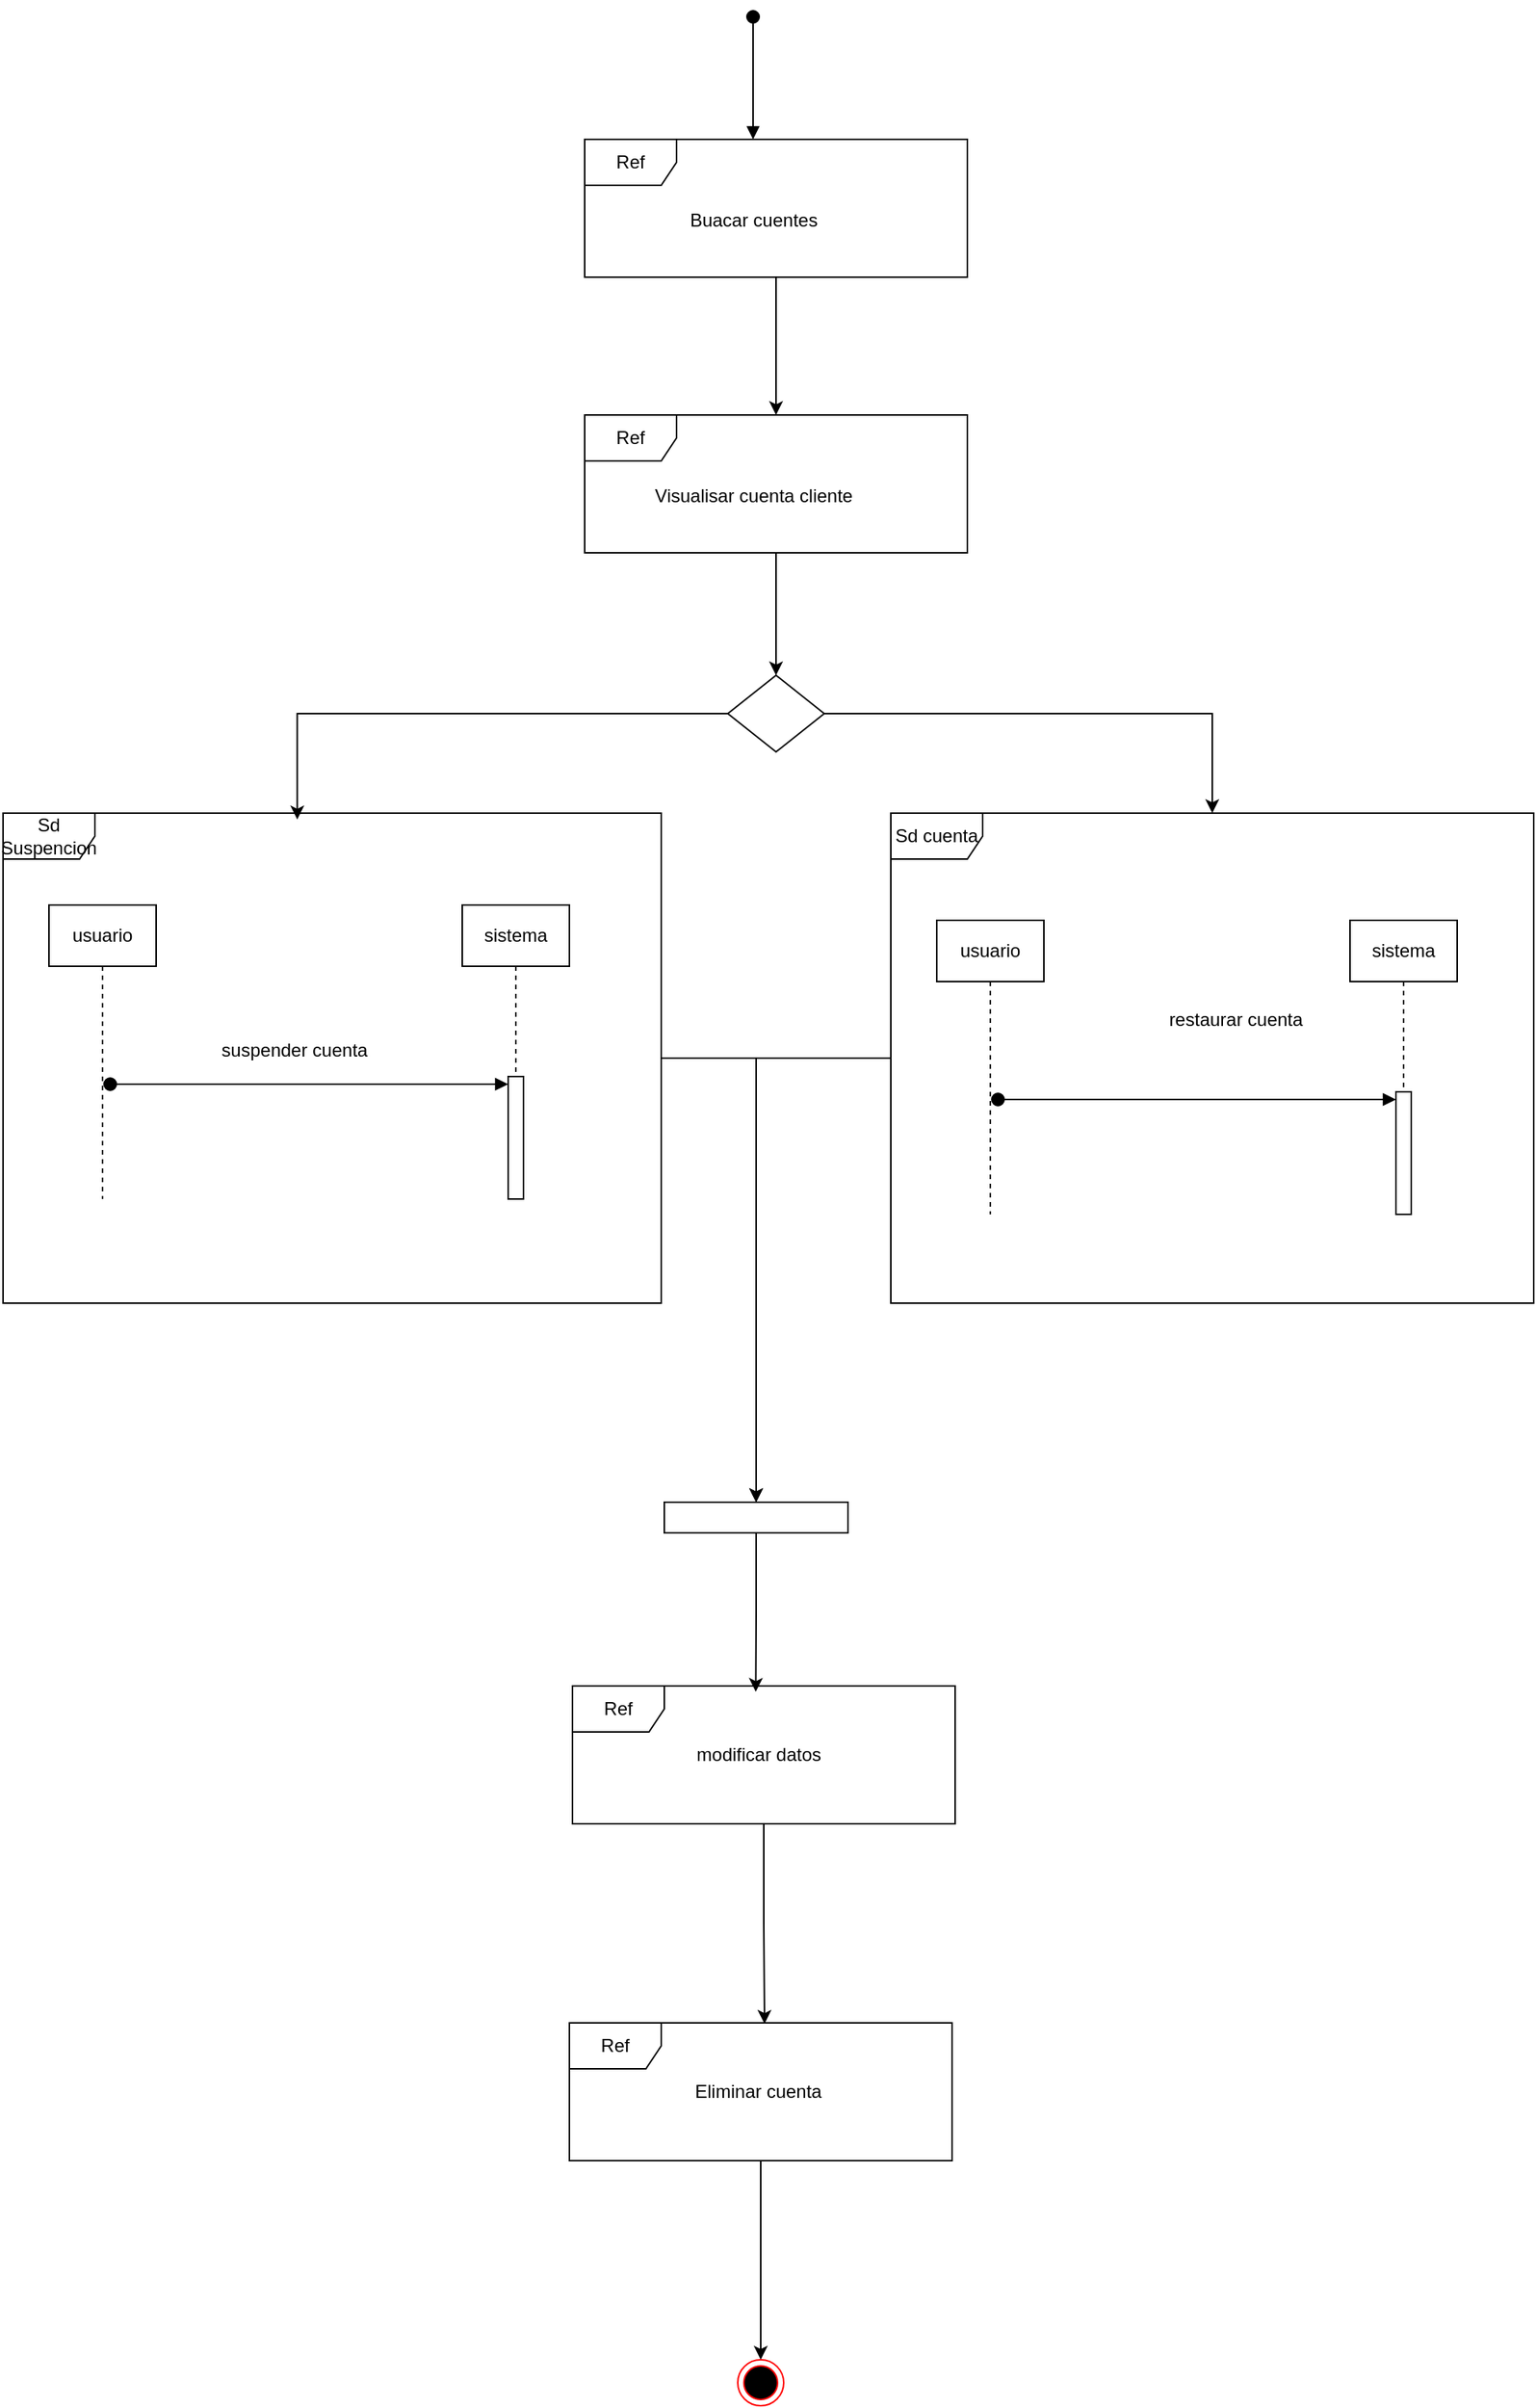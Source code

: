 <mxfile version="28.0.6">
  <diagram name="Página-1" id="Kd77JW-Z16NpSUiQV5Jw">
    <mxGraphModel grid="1" page="1" gridSize="10" guides="1" tooltips="1" connect="1" arrows="1" fold="1" pageScale="1" pageWidth="827" pageHeight="1169" math="0" shadow="0">
      <root>
        <mxCell id="0" />
        <mxCell id="1" parent="0" />
        <mxCell id="jTYy7DQ-jheGO0qsx20p-1" value="" style="html=1;verticalAlign=bottom;startArrow=oval;startFill=1;endArrow=block;startSize=8;curved=0;rounded=0;" edge="1" parent="1">
          <mxGeometry width="60" relative="1" as="geometry">
            <mxPoint x="570" y="130" as="sourcePoint" />
            <mxPoint x="570" y="210" as="targetPoint" />
          </mxGeometry>
        </mxCell>
        <mxCell id="jTYy7DQ-jheGO0qsx20p-2" style="edgeStyle=orthogonalEdgeStyle;rounded=0;orthogonalLoop=1;jettySize=auto;html=1;" edge="1" parent="1" source="jTYy7DQ-jheGO0qsx20p-3" target="jTYy7DQ-jheGO0qsx20p-6">
          <mxGeometry relative="1" as="geometry" />
        </mxCell>
        <mxCell id="jTYy7DQ-jheGO0qsx20p-3" value="Ref" style="shape=umlFrame;whiteSpace=wrap;html=1;pointerEvents=0;" vertex="1" parent="1">
          <mxGeometry x="460" y="210" width="250" height="90" as="geometry" />
        </mxCell>
        <mxCell id="jTYy7DQ-jheGO0qsx20p-4" value="Buacar cuentes" style="text;html=1;align=center;verticalAlign=middle;resizable=0;points=[];autosize=1;strokeColor=none;fillColor=none;" vertex="1" parent="1">
          <mxGeometry x="515" y="248" width="110" height="30" as="geometry" />
        </mxCell>
        <mxCell id="jTYy7DQ-jheGO0qsx20p-5" style="edgeStyle=orthogonalEdgeStyle;rounded=0;orthogonalLoop=1;jettySize=auto;html=1;" edge="1" parent="1" source="jTYy7DQ-jheGO0qsx20p-6" target="jTYy7DQ-jheGO0qsx20p-9">
          <mxGeometry relative="1" as="geometry" />
        </mxCell>
        <mxCell id="jTYy7DQ-jheGO0qsx20p-6" value="Ref" style="shape=umlFrame;whiteSpace=wrap;html=1;pointerEvents=0;" vertex="1" parent="1">
          <mxGeometry x="460" y="390" width="250" height="90" as="geometry" />
        </mxCell>
        <mxCell id="jTYy7DQ-jheGO0qsx20p-7" value="Visualisar cuenta cliente" style="text;html=1;align=center;verticalAlign=middle;resizable=0;points=[];autosize=1;strokeColor=none;fillColor=none;" vertex="1" parent="1">
          <mxGeometry x="495" y="428" width="150" height="30" as="geometry" />
        </mxCell>
        <mxCell id="jTYy7DQ-jheGO0qsx20p-8" style="edgeStyle=orthogonalEdgeStyle;rounded=0;orthogonalLoop=1;jettySize=auto;html=1;" edge="1" parent="1" source="jTYy7DQ-jheGO0qsx20p-9" target="jTYy7DQ-jheGO0qsx20p-14">
          <mxGeometry relative="1" as="geometry" />
        </mxCell>
        <mxCell id="jTYy7DQ-jheGO0qsx20p-9" value="" style="rhombus;whiteSpace=wrap;html=1;" vertex="1" parent="1">
          <mxGeometry x="553.5" y="560" width="63" height="50" as="geometry" />
        </mxCell>
        <mxCell id="jTYy7DQ-jheGO0qsx20p-10" style="edgeStyle=orthogonalEdgeStyle;rounded=0;orthogonalLoop=1;jettySize=auto;html=1;" edge="1" parent="1" source="jTYy7DQ-jheGO0qsx20p-11" target="jTYy7DQ-jheGO0qsx20p-19">
          <mxGeometry relative="1" as="geometry" />
        </mxCell>
        <mxCell id="jTYy7DQ-jheGO0qsx20p-11" value="Sd Suspencion" style="shape=umlFrame;whiteSpace=wrap;html=1;pointerEvents=0;" vertex="1" parent="1">
          <mxGeometry x="80" y="650" width="430" height="320" as="geometry" />
        </mxCell>
        <mxCell id="jTYy7DQ-jheGO0qsx20p-12" value="suspender cuenta" style="text;html=1;align=center;verticalAlign=middle;resizable=0;points=[];autosize=1;strokeColor=none;fillColor=none;" vertex="1" parent="1">
          <mxGeometry x="210" y="790" width="120" height="30" as="geometry" />
        </mxCell>
        <mxCell id="jTYy7DQ-jheGO0qsx20p-13" style="edgeStyle=orthogonalEdgeStyle;rounded=0;orthogonalLoop=1;jettySize=auto;html=1;entryX=0.5;entryY=0;entryDx=0;entryDy=0;" edge="1" parent="1" source="jTYy7DQ-jheGO0qsx20p-14" target="jTYy7DQ-jheGO0qsx20p-19">
          <mxGeometry relative="1" as="geometry" />
        </mxCell>
        <mxCell id="jTYy7DQ-jheGO0qsx20p-14" value="Sd cuenta" style="shape=umlFrame;whiteSpace=wrap;html=1;pointerEvents=0;" vertex="1" parent="1">
          <mxGeometry x="660" y="650" width="420" height="320" as="geometry" />
        </mxCell>
        <mxCell id="jTYy7DQ-jheGO0qsx20p-15" value="restaurar cuenta" style="text;html=1;align=center;verticalAlign=middle;resizable=0;points=[];autosize=1;strokeColor=none;fillColor=none;" vertex="1" parent="1">
          <mxGeometry x="830" y="770" width="110" height="30" as="geometry" />
        </mxCell>
        <mxCell id="jTYy7DQ-jheGO0qsx20p-16" value="Ref" style="shape=umlFrame;whiteSpace=wrap;html=1;pointerEvents=0;" vertex="1" parent="1">
          <mxGeometry x="452" y="1220" width="250" height="90" as="geometry" />
        </mxCell>
        <mxCell id="jTYy7DQ-jheGO0qsx20p-17" value="modificar datos&amp;nbsp;" style="text;html=1;align=center;verticalAlign=middle;resizable=0;points=[];autosize=1;strokeColor=none;fillColor=none;" vertex="1" parent="1">
          <mxGeometry x="520" y="1250" width="110" height="30" as="geometry" />
        </mxCell>
        <mxCell id="jTYy7DQ-jheGO0qsx20p-18" style="edgeStyle=orthogonalEdgeStyle;rounded=0;orthogonalLoop=1;jettySize=auto;html=1;entryX=0.447;entryY=0.013;entryDx=0;entryDy=0;entryPerimeter=0;" edge="1" parent="1" source="jTYy7DQ-jheGO0qsx20p-9" target="jTYy7DQ-jheGO0qsx20p-11">
          <mxGeometry relative="1" as="geometry" />
        </mxCell>
        <mxCell id="jTYy7DQ-jheGO0qsx20p-19" value="" style="rounded=0;whiteSpace=wrap;html=1;" vertex="1" parent="1">
          <mxGeometry x="512" y="1100" width="120" height="20" as="geometry" />
        </mxCell>
        <mxCell id="jTYy7DQ-jheGO0qsx20p-20" style="edgeStyle=orthogonalEdgeStyle;rounded=0;orthogonalLoop=1;jettySize=auto;html=1;entryX=0.479;entryY=0.042;entryDx=0;entryDy=0;entryPerimeter=0;" edge="1" parent="1" source="jTYy7DQ-jheGO0qsx20p-19" target="jTYy7DQ-jheGO0qsx20p-16">
          <mxGeometry relative="1" as="geometry" />
        </mxCell>
        <mxCell id="jTYy7DQ-jheGO0qsx20p-25" style="edgeStyle=orthogonalEdgeStyle;rounded=0;orthogonalLoop=1;jettySize=auto;html=1;" edge="1" parent="1" source="jTYy7DQ-jheGO0qsx20p-21" target="jTYy7DQ-jheGO0qsx20p-24">
          <mxGeometry relative="1" as="geometry" />
        </mxCell>
        <mxCell id="jTYy7DQ-jheGO0qsx20p-21" value="Ref" style="shape=umlFrame;whiteSpace=wrap;html=1;pointerEvents=0;" vertex="1" parent="1">
          <mxGeometry x="450" y="1440" width="250" height="90" as="geometry" />
        </mxCell>
        <mxCell id="jTYy7DQ-jheGO0qsx20p-22" value="Eliminar cuenta" style="text;html=1;align=center;verticalAlign=middle;resizable=0;points=[];autosize=1;strokeColor=none;fillColor=none;" vertex="1" parent="1">
          <mxGeometry x="518" y="1470" width="110" height="30" as="geometry" />
        </mxCell>
        <mxCell id="jTYy7DQ-jheGO0qsx20p-23" style="edgeStyle=orthogonalEdgeStyle;rounded=0;orthogonalLoop=1;jettySize=auto;html=1;entryX=0.51;entryY=0.007;entryDx=0;entryDy=0;entryPerimeter=0;" edge="1" parent="1" source="jTYy7DQ-jheGO0qsx20p-16" target="jTYy7DQ-jheGO0qsx20p-21">
          <mxGeometry relative="1" as="geometry" />
        </mxCell>
        <mxCell id="jTYy7DQ-jheGO0qsx20p-24" value="" style="ellipse;html=1;shape=endState;fillColor=#000000;strokeColor=#ff0000;" vertex="1" parent="1">
          <mxGeometry x="560" y="1660" width="30" height="30" as="geometry" />
        </mxCell>
        <mxCell id="dSay3HH1dR3Yj2FRwbyu-2" value="usuario" style="shape=umlLifeline;perimeter=lifelinePerimeter;whiteSpace=wrap;html=1;container=1;dropTarget=0;collapsible=0;recursiveResize=0;outlineConnect=0;portConstraint=eastwest;newEdgeStyle={&quot;curved&quot;:0,&quot;rounded&quot;:0};size=40;" vertex="1" parent="1">
          <mxGeometry x="110" y="710" width="70" height="192" as="geometry" />
        </mxCell>
        <mxCell id="dSay3HH1dR3Yj2FRwbyu-3" value="sistema" style="shape=umlLifeline;perimeter=lifelinePerimeter;whiteSpace=wrap;html=1;container=1;dropTarget=0;collapsible=0;recursiveResize=0;outlineConnect=0;portConstraint=eastwest;newEdgeStyle={&quot;curved&quot;:0,&quot;rounded&quot;:0};" vertex="1" parent="1">
          <mxGeometry x="380" y="710" width="70" height="192" as="geometry" />
        </mxCell>
        <mxCell id="dSay3HH1dR3Yj2FRwbyu-4" value="" style="html=1;points=[[0,0,0,0,5],[0,1,0,0,-5],[1,0,0,0,5],[1,1,0,0,-5]];perimeter=orthogonalPerimeter;outlineConnect=0;targetShapes=umlLifeline;portConstraint=eastwest;newEdgeStyle={&quot;curved&quot;:0,&quot;rounded&quot;:0};" vertex="1" parent="dSay3HH1dR3Yj2FRwbyu-3">
          <mxGeometry x="30" y="112" width="10" height="80" as="geometry" />
        </mxCell>
        <mxCell id="dSay3HH1dR3Yj2FRwbyu-5" value="" style="html=1;verticalAlign=bottom;startArrow=oval;endArrow=block;startSize=8;curved=0;rounded=0;entryX=0;entryY=0;entryDx=0;entryDy=5;" edge="1" parent="1" target="dSay3HH1dR3Yj2FRwbyu-4">
          <mxGeometry relative="1" as="geometry">
            <mxPoint x="150" y="827" as="sourcePoint" />
          </mxGeometry>
        </mxCell>
        <mxCell id="dSay3HH1dR3Yj2FRwbyu-7" value="usuario" style="shape=umlLifeline;perimeter=lifelinePerimeter;whiteSpace=wrap;html=1;container=1;dropTarget=0;collapsible=0;recursiveResize=0;outlineConnect=0;portConstraint=eastwest;newEdgeStyle={&quot;curved&quot;:0,&quot;rounded&quot;:0};size=40;" vertex="1" parent="1">
          <mxGeometry x="690" y="720" width="70" height="192" as="geometry" />
        </mxCell>
        <mxCell id="dSay3HH1dR3Yj2FRwbyu-8" value="sistema" style="shape=umlLifeline;perimeter=lifelinePerimeter;whiteSpace=wrap;html=1;container=1;dropTarget=0;collapsible=0;recursiveResize=0;outlineConnect=0;portConstraint=eastwest;newEdgeStyle={&quot;curved&quot;:0,&quot;rounded&quot;:0};" vertex="1" parent="1">
          <mxGeometry x="960" y="720" width="70" height="192" as="geometry" />
        </mxCell>
        <mxCell id="dSay3HH1dR3Yj2FRwbyu-9" value="" style="html=1;points=[[0,0,0,0,5],[0,1,0,0,-5],[1,0,0,0,5],[1,1,0,0,-5]];perimeter=orthogonalPerimeter;outlineConnect=0;targetShapes=umlLifeline;portConstraint=eastwest;newEdgeStyle={&quot;curved&quot;:0,&quot;rounded&quot;:0};" vertex="1" parent="dSay3HH1dR3Yj2FRwbyu-8">
          <mxGeometry x="30" y="112" width="10" height="80" as="geometry" />
        </mxCell>
        <mxCell id="dSay3HH1dR3Yj2FRwbyu-10" value="" style="html=1;verticalAlign=bottom;startArrow=oval;endArrow=block;startSize=8;curved=0;rounded=0;entryX=0;entryY=0;entryDx=0;entryDy=5;" edge="1" parent="1" target="dSay3HH1dR3Yj2FRwbyu-9">
          <mxGeometry relative="1" as="geometry">
            <mxPoint x="730" y="837" as="sourcePoint" />
          </mxGeometry>
        </mxCell>
      </root>
    </mxGraphModel>
  </diagram>
</mxfile>
